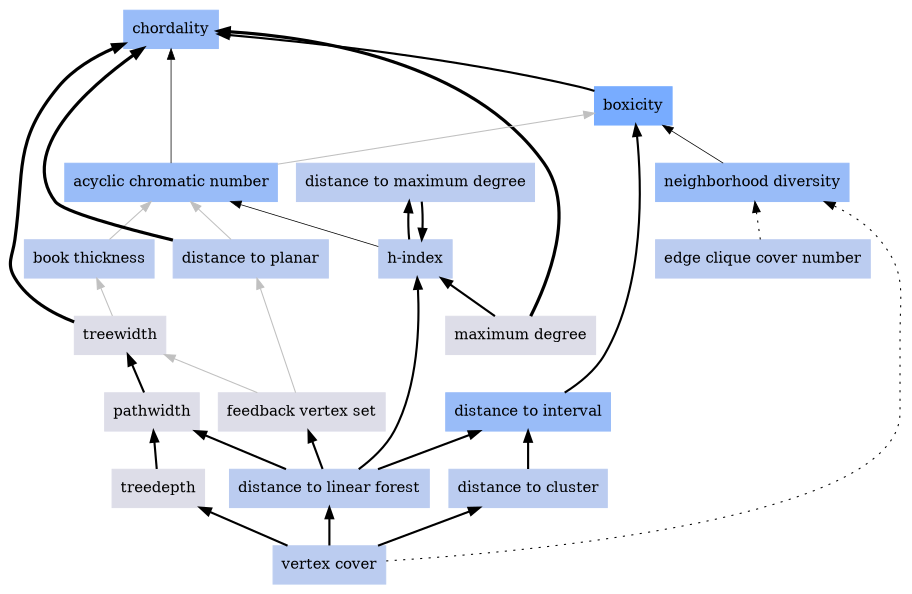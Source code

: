 digraph local_a7MpiT {
	node [color=lightblue2 style=filled]
	margin=0.04 size="6,6"
	rankdir = BT
	"n_doijTS" [label="book thickness" URL="/parameters/html/doijTS" color="#bbccf0" shape=box]
	"n_yk7XP0" [label="distance to linear forest" URL="/parameters/html/yk7XP0" color="#bbccf0" shape=box]
	"n_aXw3Co" [label="distance to cluster" URL="/parameters/html/aXw3Co" color="#bbccf0" shape=box]
	"n_GNTwUS" [label="h-index" URL="/parameters/html/GNTwUS" color="#bbccf0" shape=box]
	"n_a7MpiT" [label="boxicity" URL="/parameters/html/a7MpiT" color="#78acff" shape=box]
	"n_vMs3RS" [label="neighborhood diversity" URL="/parameters/html/vMs3RS" color="#99bcf8" shape=box]
	"n_UyQ5yM" [label="maximum degree" URL="/parameters/html/UyQ5yM" color="#dddde8" shape=box]
	"n_kRR8zx" [label="distance to maximum degree" URL="/parameters/html/kRR8zx" color="#bbccf0" shape=box]
	"n_VHClqR" [label="pathwidth" URL="/parameters/html/VHClqR" color="#dddde8" shape=box]
	"n_QGZuUW" [label="acyclic chromatic number" URL="/parameters/html/QGZuUW" color="#99bcf8" shape=box]
	"n_GNOiyB" [label="feedback vertex set" URL="/parameters/html/GNOiyB" color="#dddde8" shape=box]
	"n_fTqo40" [label="chordality" URL="/parameters/html/fTqo40" color="#99bcf8" shape=box]
	"n_4lp9Yj" [label="vertex cover" URL="/parameters/html/4lp9Yj" color="#bbccf0" shape=box]
	"n_MLJMRH" [label="distance to planar" URL="/parameters/html/MLJMRH" color="#bbccf0" shape=box]
	"n_AVc2K6" [label="distance to interval" URL="/parameters/html/AVc2K6" color="#99bcf8" shape=box]
	"n_KEP2qM" [label="treedepth" URL="/parameters/html/KEP2qM" color="#dddde8" shape=box]
	"n_5Q7fuR" [label="treewidth" URL="/parameters/html/5Q7fuR" color="#dddde8" shape=box]
	"n_nYQDv6" [label="edge clique cover number" URL="/parameters/html/nYQDv6" color="#bbccf0" shape=box]
	"n_GNOiyB" -> "n_MLJMRH" [label="" decorate=true lblstyle="above, sloped" color="gray" weight="1"]
	"n_4lp9Yj" -> "n_aXw3Co" [label="" decorate=true lblstyle="above, sloped" weight="100" penwidth="2.0"]
	"n_yk7XP0" -> "n_AVc2K6" [label="" decorate=true lblstyle="above, sloped" weight="100" penwidth="2.0"]
	"n_4lp9Yj" -> "n_yk7XP0" [label="" decorate=true lblstyle="above, sloped" weight="100" penwidth="2.0"]
	"n_GNTwUS" -> "n_QGZuUW" [label="" decorate=true lblstyle="above, sloped" weight="20" penwidth="0.7"]
	"n_MLJMRH" -> "n_fTqo40" [label="" decorate=true lblstyle="above, sloped" weight="100" penwidth="3.0"]
	"n_nYQDv6" -> "n_vMs3RS" [label="" decorate=true lblstyle="above, sloped" style="dotted" weight="1" penwidth="1.0"]
	"n_doijTS" -> "n_QGZuUW" [label="" decorate=true lblstyle="above, sloped" color="gray" weight="1"]
	"n_VHClqR" -> "n_5Q7fuR" [label="" decorate=true lblstyle="above, sloped" weight="100" penwidth="2.0"]
	"n_aXw3Co" -> "n_AVc2K6" [label="" decorate=true lblstyle="above, sloped" weight="100" penwidth="2.0"]
	"n_GNOiyB" -> "n_5Q7fuR" [label="" decorate=true lblstyle="above, sloped" color="gray" weight="1"]
	"n_AVc2K6" -> "n_a7MpiT" [label="" decorate=true lblstyle="above, sloped" weight="100" penwidth="2.0"]
	"n_vMs3RS" -> "n_a7MpiT" [label="" decorate=true lblstyle="above, sloped" weight="20" penwidth="0.7"]
	"n_yk7XP0" -> "n_GNOiyB" [label="" decorate=true lblstyle="above, sloped" weight="100" penwidth="2.0"]
	"n_5Q7fuR" -> "n_fTqo40" [label="" decorate=true lblstyle="above, sloped" weight="100" penwidth="3.0"]
	"n_yk7XP0" -> "n_GNTwUS" [label="" decorate=true lblstyle="above, sloped" weight="100" penwidth="2.0"]
	"n_a7MpiT" -> "n_fTqo40" [label="" decorate=true lblstyle="above, sloped" weight="100" penwidth="2.0"]
	"n_UyQ5yM" -> "n_fTqo40" [label="" decorate=true lblstyle="above, sloped" weight="100" penwidth="3.0"]
	"n_yk7XP0" -> "n_VHClqR" [label="" decorate=true lblstyle="above, sloped" weight="100" penwidth="2.0"]
	"n_GNTwUS" -> "n_kRR8zx" [label="" decorate=true lblstyle="above, sloped" weight="100" penwidth="2.0"]
	"n_QGZuUW" -> "n_a7MpiT" [label="" decorate=true lblstyle="above, sloped" color="gray" weight="1"]
	"n_KEP2qM" -> "n_VHClqR" [label="" decorate=true lblstyle="above, sloped" weight="100" penwidth="2.0"]
	"n_UyQ5yM" -> "n_GNTwUS" [label="" decorate=true lblstyle="above, sloped" weight="100" penwidth="2.0"]
	"n_QGZuUW" -> "n_fTqo40" [label="" decorate=true lblstyle="above, sloped" weight="20" penwidth="0.7"]
	"n_MLJMRH" -> "n_QGZuUW" [label="" decorate=true lblstyle="above, sloped" color="gray" weight="1"]
	"n_4lp9Yj" -> "n_KEP2qM" [label="" decorate=true lblstyle="above, sloped" weight="100" penwidth="2.0"]
	"n_5Q7fuR" -> "n_doijTS" [label="" decorate=true lblstyle="above, sloped" color="gray" weight="1"]
	"n_4lp9Yj" -> "n_vMs3RS" [label="" decorate=true lblstyle="above, sloped" style="dotted" weight="1" penwidth="1.0"]
	"n_kRR8zx" -> "n_GNTwUS" [label="" decorate=true lblstyle="above, sloped" weight="100" penwidth="2.0"]
}
